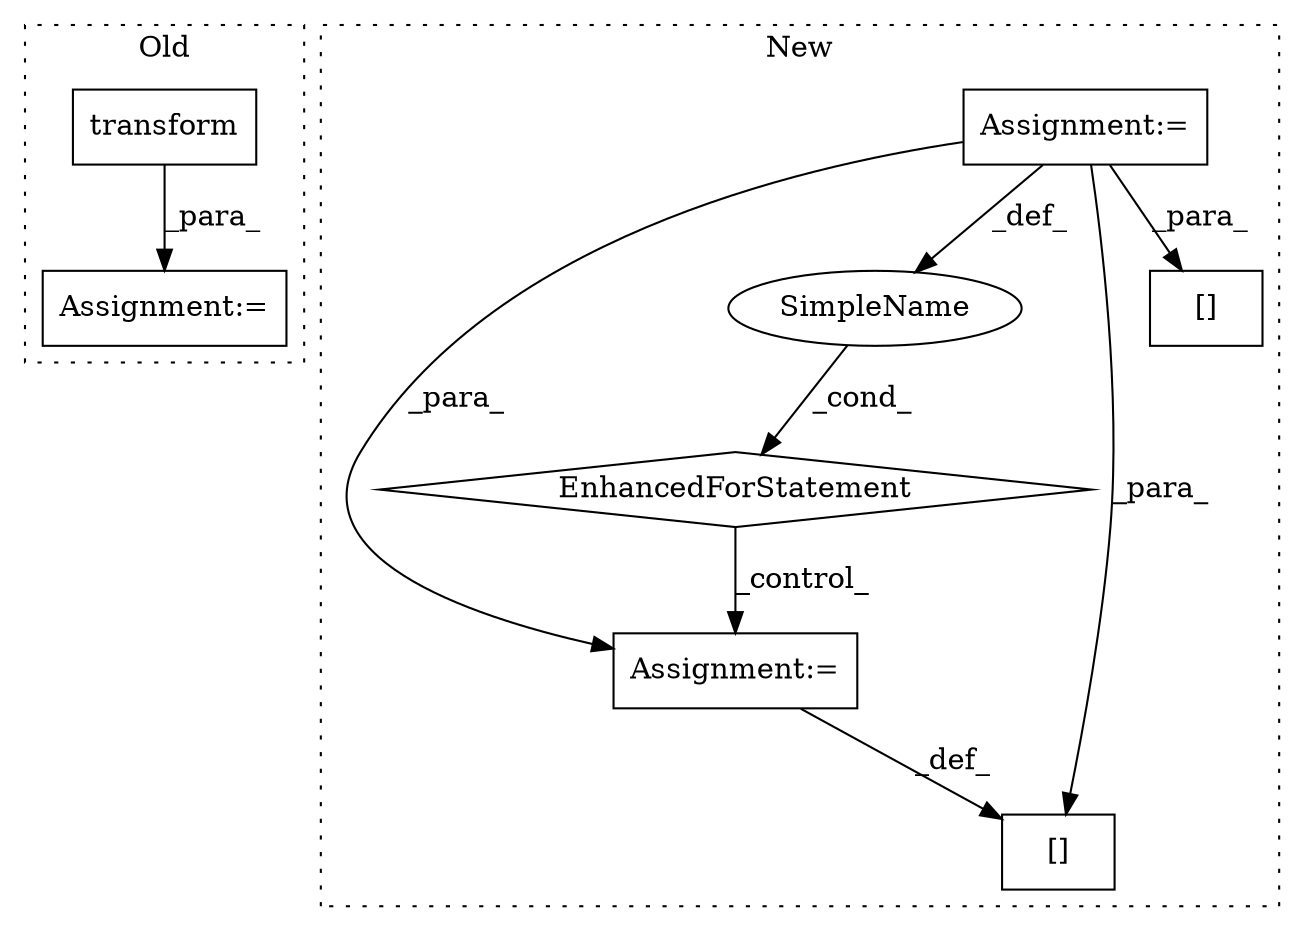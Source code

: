 digraph G {
subgraph cluster0 {
1 [label="transform" a="32" s="5763,5777" l="10,1" shape="box"];
4 [label="Assignment:=" a="7" s="5748" l="1" shape="box"];
label = "Old";
style="dotted";
}
subgraph cluster1 {
2 [label="EnhancedForStatement" a="70" s="9218,9291" l="53,2" shape="diamond"];
3 [label="Assignment:=" a="7" s="9218,9291" l="53,2" shape="box"];
5 [label="Assignment:=" a="7" s="9410" l="2" shape="box"];
6 [label="[]" a="2" s="9395,9409" l="3,1" shape="box"];
7 [label="SimpleName" a="42" s="9275" l="7" shape="ellipse"];
8 [label="[]" a="2" s="9395,9409" l="3,1" shape="box"];
label = "New";
style="dotted";
}
1 -> 4 [label="_para_"];
2 -> 5 [label="_control_"];
3 -> 8 [label="_para_"];
3 -> 6 [label="_para_"];
3 -> 5 [label="_para_"];
3 -> 7 [label="_def_"];
5 -> 6 [label="_def_"];
7 -> 2 [label="_cond_"];
}
